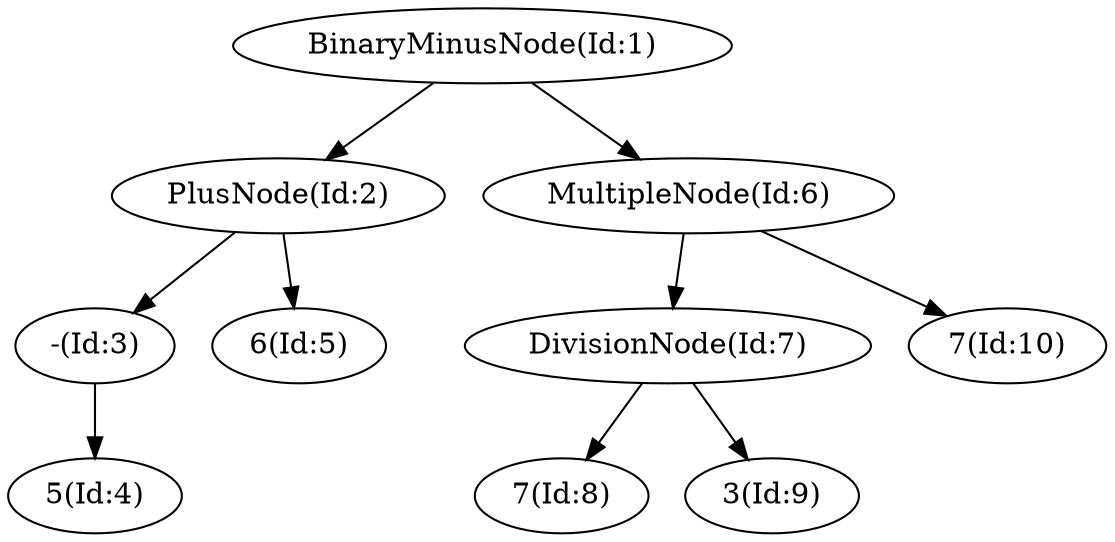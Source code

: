 digraph G{"BinaryMinusNode(Id:1)"->"PlusNode(Id:2)";"BinaryMinusNode(Id:1)"->"MultipleNode(Id:6)";"PlusNode(Id:2)"->"-(Id:3)";"PlusNode(Id:2)"->"6(Id:5)";"-(Id:3)"->"5(Id:4)";"MultipleNode(Id:6)"->"DivisionNode(Id:7)";"MultipleNode(Id:6)"->"7(Id:10)";"DivisionNode(Id:7)"->"7(Id:8)";"DivisionNode(Id:7)"->"3(Id:9)";}